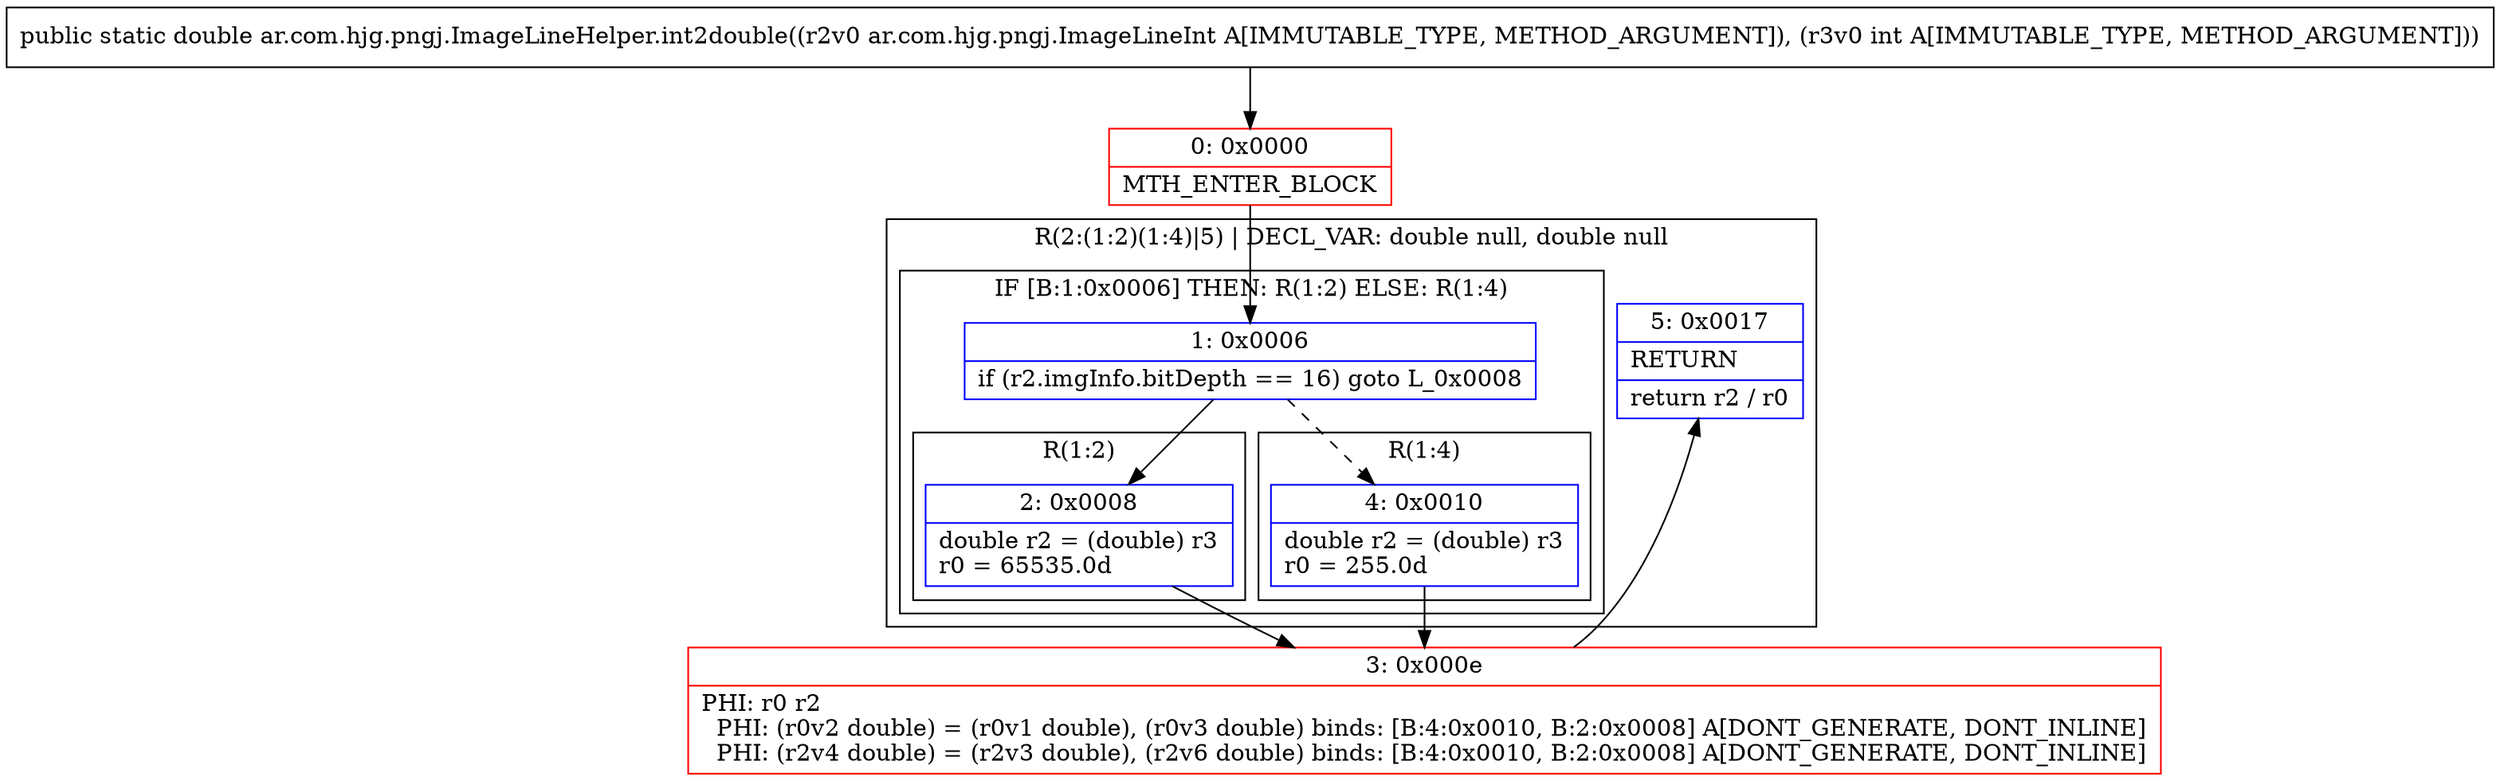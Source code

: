 digraph "CFG forar.com.hjg.pngj.ImageLineHelper.int2double(Lar\/com\/hjg\/pngj\/ImageLineInt;I)D" {
subgraph cluster_Region_1790061871 {
label = "R(2:(1:2)(1:4)|5) | DECL_VAR: double null, double null\l";
node [shape=record,color=blue];
subgraph cluster_IfRegion_1353588176 {
label = "IF [B:1:0x0006] THEN: R(1:2) ELSE: R(1:4)";
node [shape=record,color=blue];
Node_1 [shape=record,label="{1\:\ 0x0006|if (r2.imgInfo.bitDepth == 16) goto L_0x0008\l}"];
subgraph cluster_Region_372863088 {
label = "R(1:2)";
node [shape=record,color=blue];
Node_2 [shape=record,label="{2\:\ 0x0008|double r2 = (double) r3\lr0 = 65535.0d\l}"];
}
subgraph cluster_Region_1262132024 {
label = "R(1:4)";
node [shape=record,color=blue];
Node_4 [shape=record,label="{4\:\ 0x0010|double r2 = (double) r3\lr0 = 255.0d\l}"];
}
}
Node_5 [shape=record,label="{5\:\ 0x0017|RETURN\l|return r2 \/ r0\l}"];
}
Node_0 [shape=record,color=red,label="{0\:\ 0x0000|MTH_ENTER_BLOCK\l}"];
Node_3 [shape=record,color=red,label="{3\:\ 0x000e|PHI: r0 r2 \l  PHI: (r0v2 double) = (r0v1 double), (r0v3 double) binds: [B:4:0x0010, B:2:0x0008] A[DONT_GENERATE, DONT_INLINE]\l  PHI: (r2v4 double) = (r2v3 double), (r2v6 double) binds: [B:4:0x0010, B:2:0x0008] A[DONT_GENERATE, DONT_INLINE]\l}"];
MethodNode[shape=record,label="{public static double ar.com.hjg.pngj.ImageLineHelper.int2double((r2v0 ar.com.hjg.pngj.ImageLineInt A[IMMUTABLE_TYPE, METHOD_ARGUMENT]), (r3v0 int A[IMMUTABLE_TYPE, METHOD_ARGUMENT])) }"];
MethodNode -> Node_0;
Node_1 -> Node_2;
Node_1 -> Node_4[style=dashed];
Node_2 -> Node_3;
Node_4 -> Node_3;
Node_0 -> Node_1;
Node_3 -> Node_5;
}


